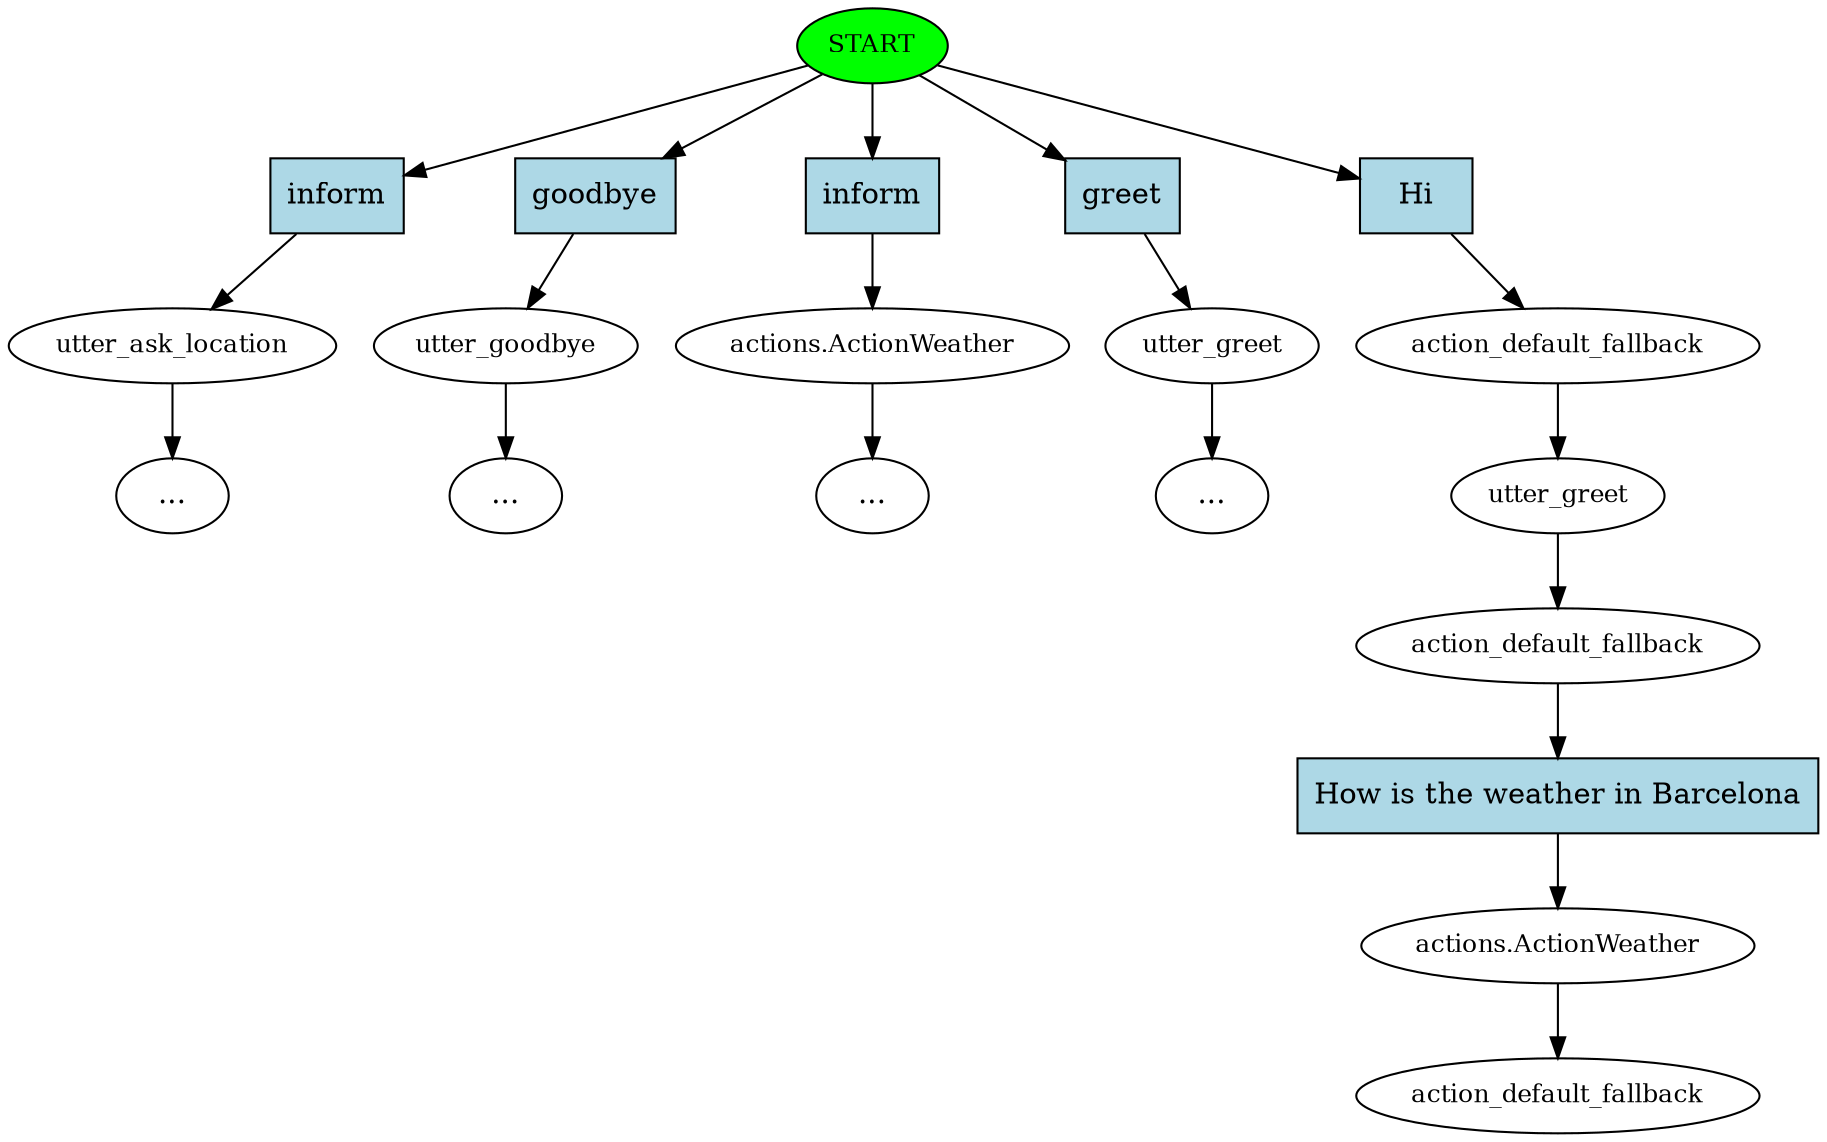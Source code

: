 digraph  {
0 [class="start active", fillcolor=green, fontsize=12, label=START, style=filled];
1 [class="", fontsize=12, label=utter_ask_location];
"-3" [class=ellipsis, label="..."];
2 [class="", fontsize=12, label=utter_goodbye];
"-4" [class=ellipsis, label="..."];
3 [class="", fontsize=12, label="actions.ActionWeather"];
"-5" [class=ellipsis, label="..."];
4 [class="", fontsize=12, label=utter_greet];
"-6" [class=ellipsis, label="..."];
5 [class=active, fontsize=12, label=action_default_fallback];
6 [class=active, fontsize=12, label=utter_greet];
7 [class=active, fontsize=12, label=action_default_fallback];
8 [class=active, fontsize=12, label="actions.ActionWeather"];
9 [class="dashed active", fontsize=12, label=action_default_fallback];
10 [class=intent, fillcolor=lightblue, label=inform, shape=rect, style=filled];
11 [class=intent, fillcolor=lightblue, label=goodbye, shape=rect, style=filled];
12 [class=intent, fillcolor=lightblue, label=inform, shape=rect, style=filled];
13 [class=intent, fillcolor=lightblue, label=greet, shape=rect, style=filled];
14 [class="intent active", fillcolor=lightblue, label=Hi, shape=rect, style=filled];
15 [class="intent active", fillcolor=lightblue, label="How is the weather in Barcelona", shape=rect, style=filled];
0 -> 10  [class="", key=0];
0 -> 11  [class="", key=0];
0 -> 12  [class="", key=0];
0 -> 13  [class="", key=0];
0 -> 14  [class=active, key=0];
1 -> "-3"  [class="", key=NONE, label=""];
2 -> "-4"  [class="", key=NONE, label=""];
3 -> "-5"  [class="", key=NONE, label=""];
4 -> "-6"  [class="", key=NONE, label=""];
5 -> 6  [class=active, key=NONE, label=""];
6 -> 7  [class=active, key=NONE, label=""];
7 -> 15  [class=active, key=0];
8 -> 9  [class=active, key=NONE, label=""];
10 -> 1  [class="", key=0];
11 -> 2  [class="", key=0];
12 -> 3  [class="", key=0];
13 -> 4  [class="", key=0];
14 -> 5  [class=active, key=0];
15 -> 8  [class=active, key=0];
}
